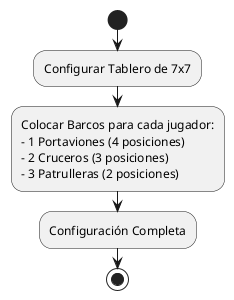 @startuml
start
:Configurar Tablero de 7x7;
:Colocar Barcos para cada jugador:
- 1 Portaviones (4 posiciones)
- 2 Cruceros (3 posiciones)
- 3 Patrulleras (2 posiciones);
:Configuración Completa;
stop
@enduml